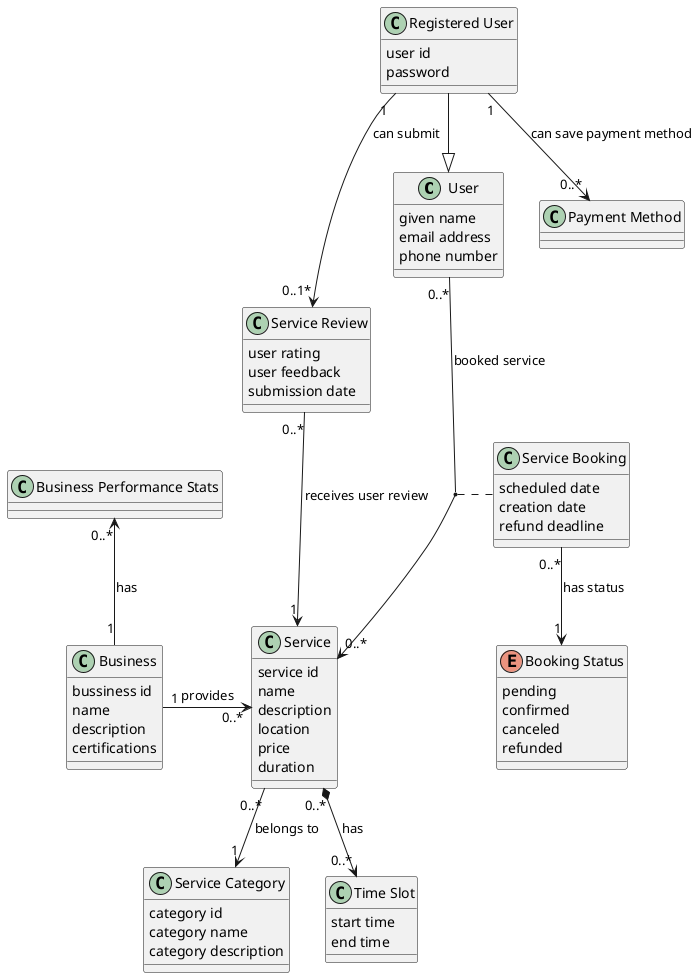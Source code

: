 @startuml

class User {
    given name
    email address
    phone number
}

class "Registered User" as RegisteredUser {
    user id
    password
}

class Business {
    bussiness id
    name
    description
    certifications
}

class "Business Performance Stats" as BusinessPerformanceStats

class Service {
   service id
   name
   description
   location
   price
   duration
}

class "Service Category" as ServiceCategory {
    category id
    category name
    category description
}

class "Service Booking" as ServiceBooking {
    scheduled date
    creation date
    refund deadline
}

class "Service Review" as ServiceReview {
    user rating
    user feedback
    submission date
}

class "Time Slot" as TimeSlot {
   start time
   end time
}

enum "Booking Status" as BookingStatus {
   pending
   confirmed
   canceled
   refunded
}

class "Payment Method" as PaymentMethod


RegisteredUser --|> User
Business "1" -r-> "0..*" Service : provides
Service "0..*" *--> "0..*" TimeSlot : has
User "0..*" --> "0..*" Service : booked service
(User, Service) .. ServiceBooking
ServiceBooking  "0..*" --> "1" BookingStatus : has status
RegisteredUser "1" --> "0..*" PaymentMethod : can save payment method
RegisteredUser "1" --> "0..1*" ServiceReview : can submit
Service "1" <-u- "0..*" ServiceReview : receives user review
Service "0..*" --> "1" ServiceCategory : belongs to
Business "1" -u-> "0..*" BusinessPerformanceStats : has

@enduml